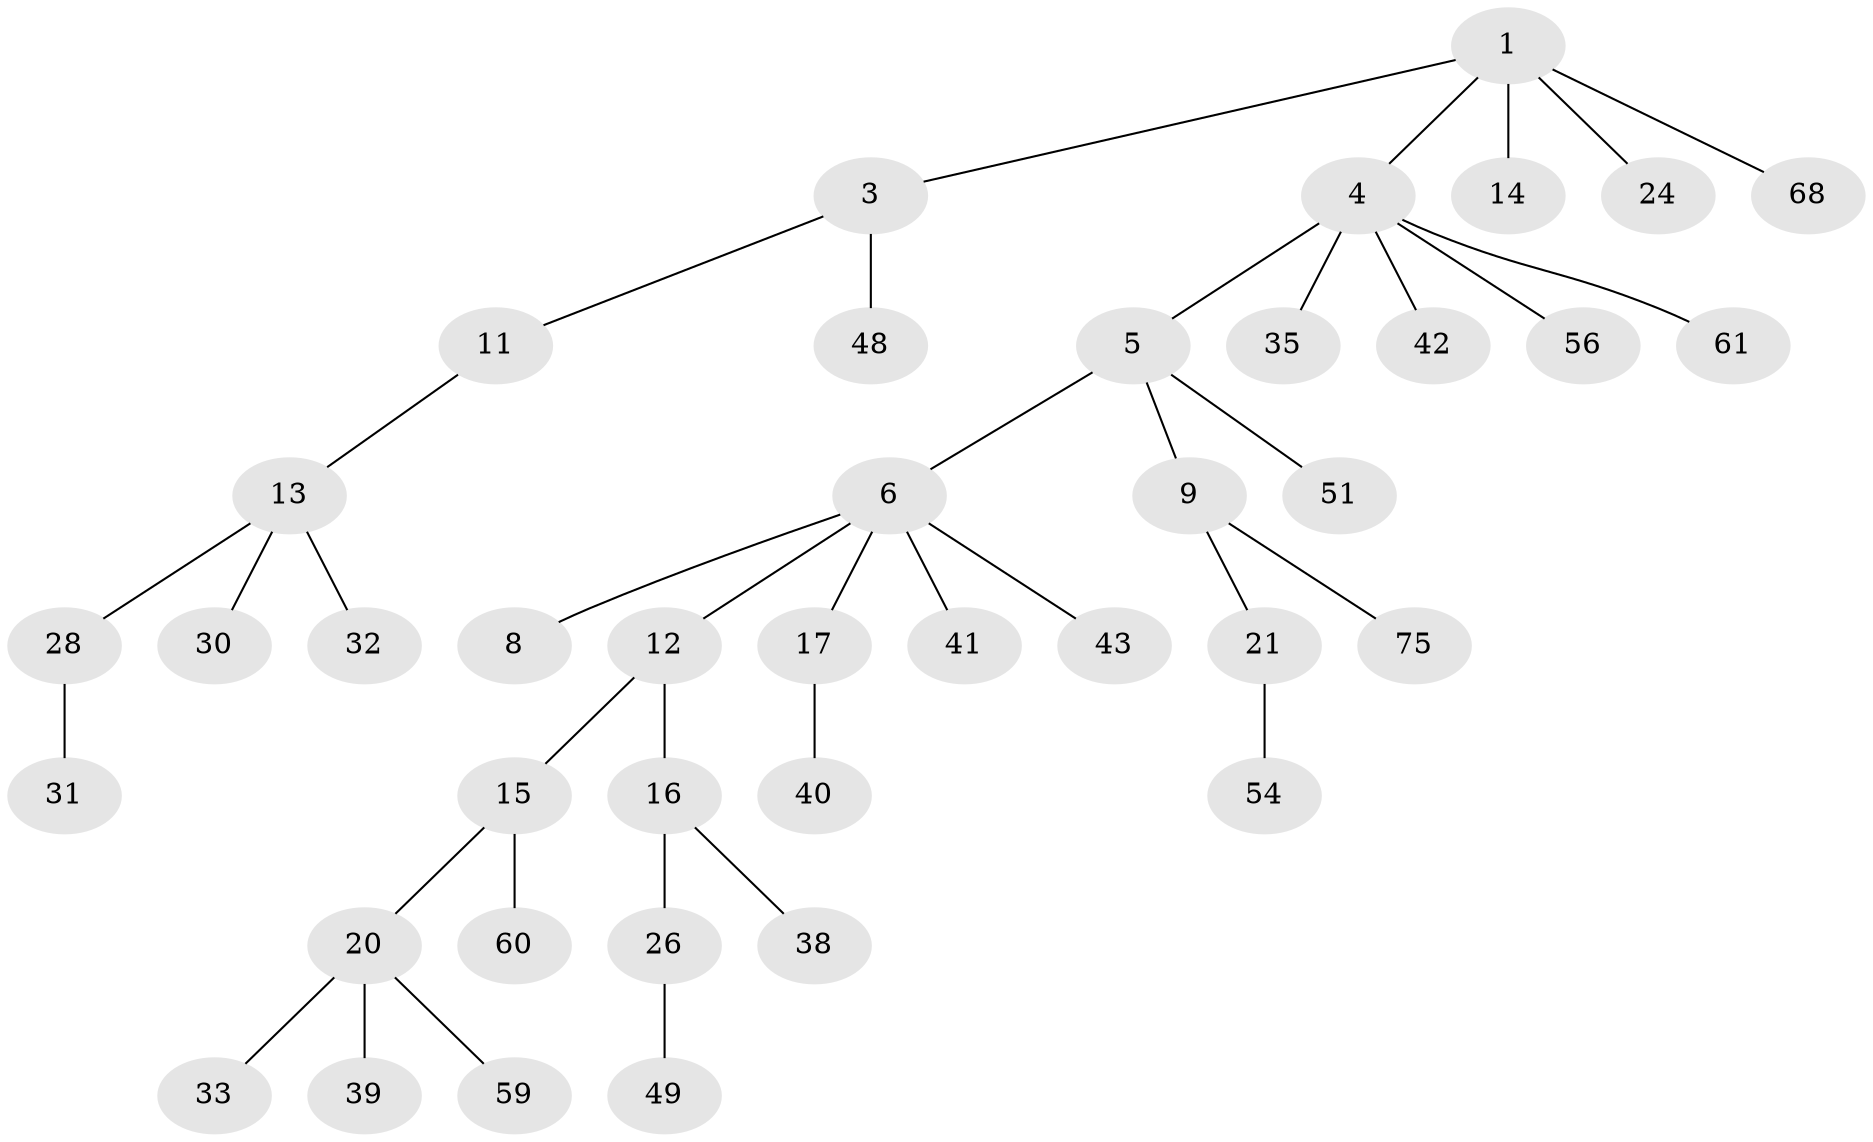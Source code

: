 // original degree distribution, {2: 0.25925925925925924, 5: 0.024691358024691357, 3: 0.1111111111111111, 6: 0.012345679012345678, 4: 0.08641975308641975, 1: 0.49382716049382713, 7: 0.012345679012345678}
// Generated by graph-tools (version 1.1) at 2025/15/03/09/25 04:15:24]
// undirected, 40 vertices, 39 edges
graph export_dot {
graph [start="1"]
  node [color=gray90,style=filled];
  1 [super="+2"];
  3;
  4;
  5;
  6 [super="+7"];
  8;
  9;
  11 [super="+63"];
  12 [super="+25+23+36+27"];
  13;
  14;
  15 [super="+71+22+18"];
  16 [super="+19"];
  17;
  20 [super="+34"];
  21 [super="+37+44"];
  24;
  26;
  28;
  30;
  31;
  32 [super="+45"];
  33;
  35 [super="+58"];
  38 [super="+64+50"];
  39 [super="+62"];
  40 [super="+69"];
  41;
  42 [super="+66"];
  43 [super="+47"];
  48;
  49;
  51;
  54;
  56;
  59 [super="+67"];
  60;
  61;
  68;
  75;
  1 -- 4;
  1 -- 3;
  1 -- 68;
  1 -- 24;
  1 -- 14;
  3 -- 11;
  3 -- 48;
  4 -- 5;
  4 -- 35;
  4 -- 42;
  4 -- 56;
  4 -- 61;
  5 -- 6;
  5 -- 9;
  5 -- 51;
  6 -- 8;
  6 -- 12;
  6 -- 41;
  6 -- 43;
  6 -- 17;
  9 -- 21;
  9 -- 75;
  11 -- 13;
  12 -- 15;
  12 -- 16;
  13 -- 28;
  13 -- 30;
  13 -- 32;
  15 -- 20;
  15 -- 60;
  16 -- 26;
  16 -- 38;
  17 -- 40;
  20 -- 33;
  20 -- 59;
  20 -- 39;
  21 -- 54;
  26 -- 49;
  28 -- 31;
}
